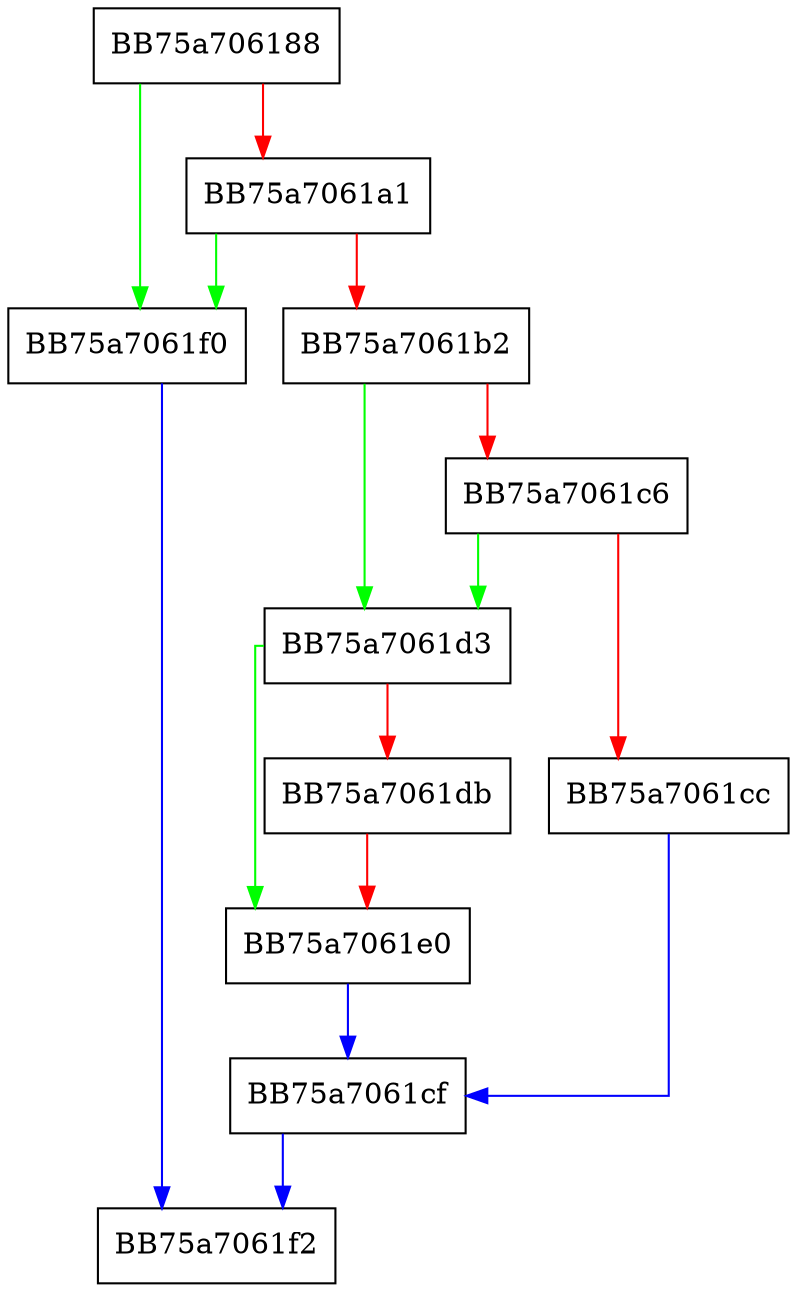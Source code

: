 digraph remove_data {
  node [shape="box"];
  graph [splines=ortho];
  BB75a706188 -> BB75a7061f0 [color="green"];
  BB75a706188 -> BB75a7061a1 [color="red"];
  BB75a7061a1 -> BB75a7061f0 [color="green"];
  BB75a7061a1 -> BB75a7061b2 [color="red"];
  BB75a7061b2 -> BB75a7061d3 [color="green"];
  BB75a7061b2 -> BB75a7061c6 [color="red"];
  BB75a7061c6 -> BB75a7061d3 [color="green"];
  BB75a7061c6 -> BB75a7061cc [color="red"];
  BB75a7061cc -> BB75a7061cf [color="blue"];
  BB75a7061cf -> BB75a7061f2 [color="blue"];
  BB75a7061d3 -> BB75a7061e0 [color="green"];
  BB75a7061d3 -> BB75a7061db [color="red"];
  BB75a7061db -> BB75a7061e0 [color="red"];
  BB75a7061e0 -> BB75a7061cf [color="blue"];
  BB75a7061f0 -> BB75a7061f2 [color="blue"];
}